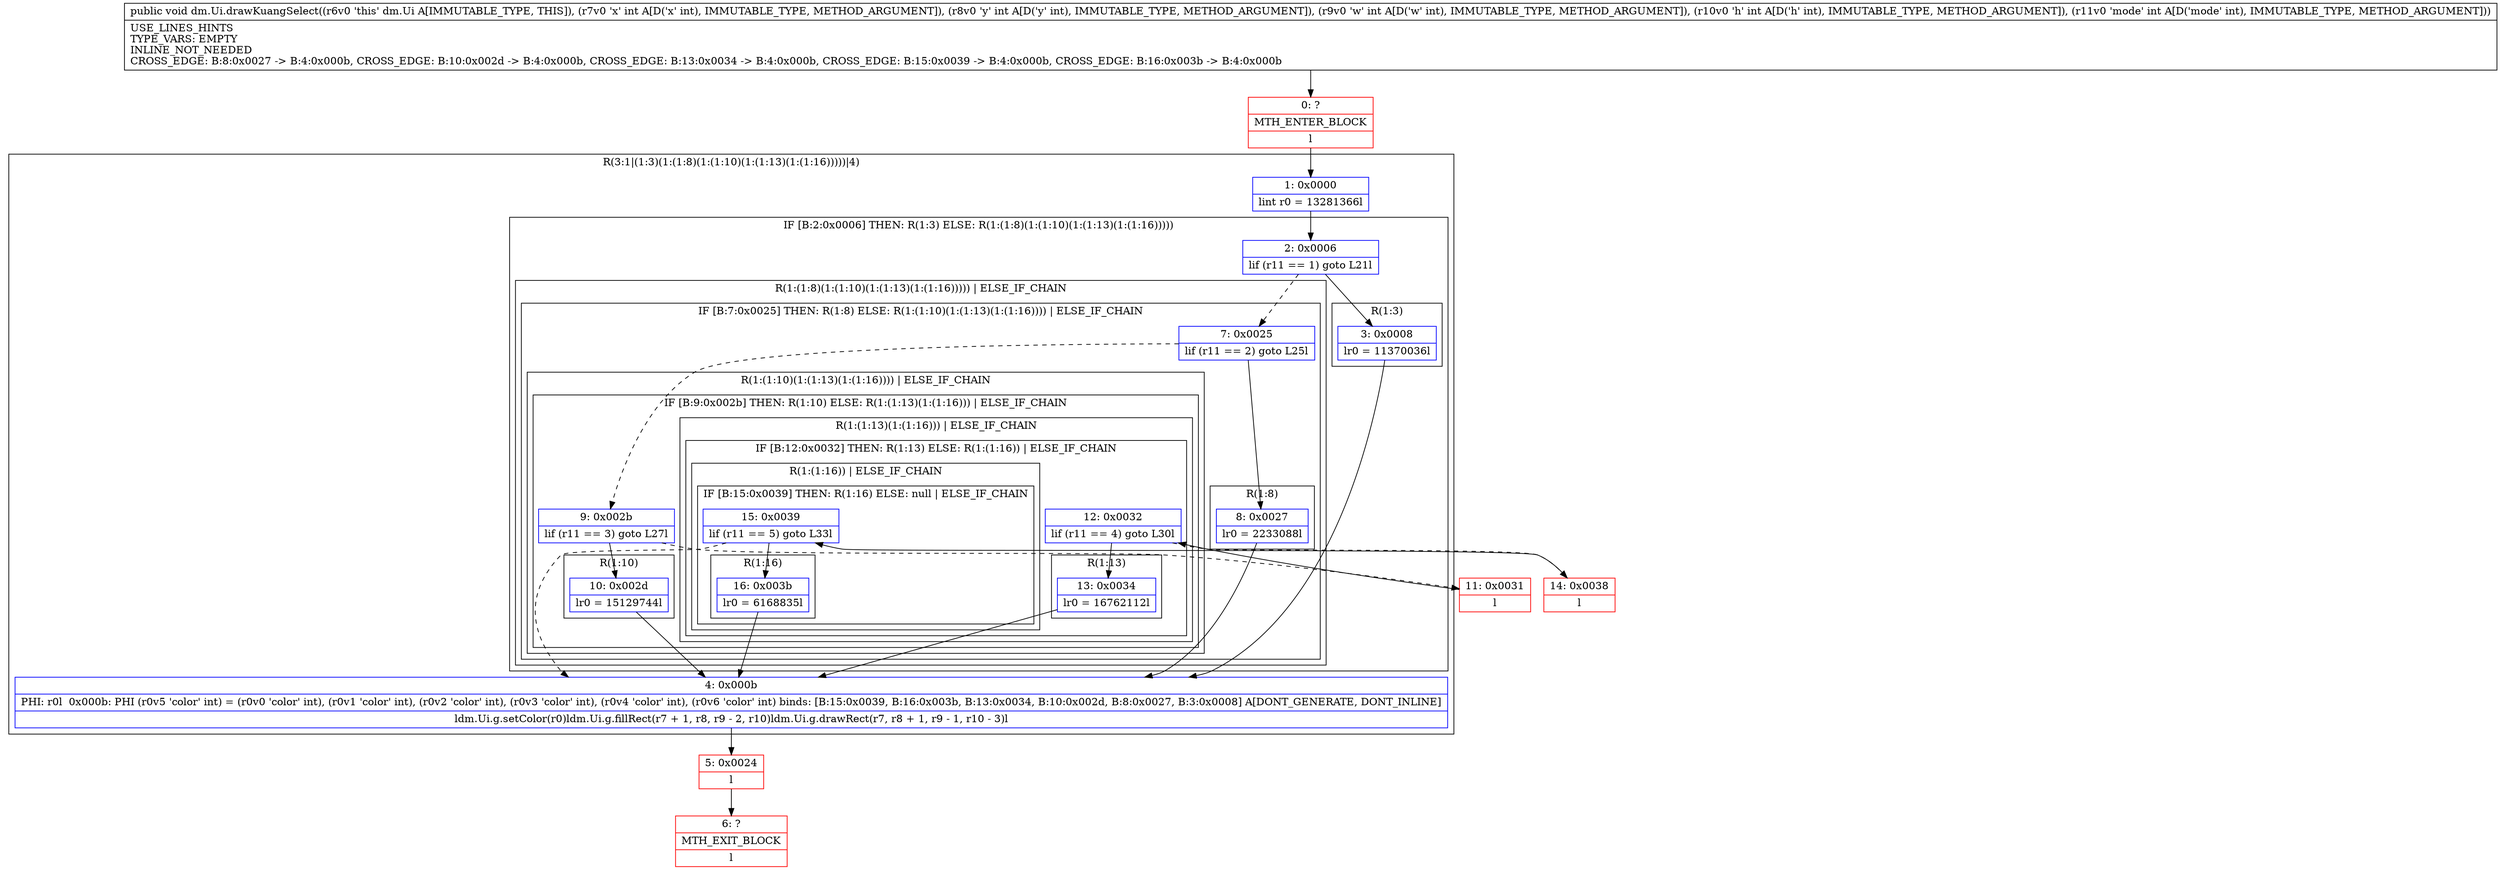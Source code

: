 digraph "CFG fordm.Ui.drawKuangSelect(IIIII)V" {
subgraph cluster_Region_260647748 {
label = "R(3:1|(1:3)(1:(1:8)(1:(1:10)(1:(1:13)(1:(1:16)))))|4)";
node [shape=record,color=blue];
Node_1 [shape=record,label="{1\:\ 0x0000|lint r0 = 13281366l}"];
subgraph cluster_IfRegion_1586999076 {
label = "IF [B:2:0x0006] THEN: R(1:3) ELSE: R(1:(1:8)(1:(1:10)(1:(1:13)(1:(1:16)))))";
node [shape=record,color=blue];
Node_2 [shape=record,label="{2\:\ 0x0006|lif (r11 == 1) goto L21l}"];
subgraph cluster_Region_642737444 {
label = "R(1:3)";
node [shape=record,color=blue];
Node_3 [shape=record,label="{3\:\ 0x0008|lr0 = 11370036l}"];
}
subgraph cluster_Region_971275488 {
label = "R(1:(1:8)(1:(1:10)(1:(1:13)(1:(1:16))))) | ELSE_IF_CHAIN\l";
node [shape=record,color=blue];
subgraph cluster_IfRegion_1709304072 {
label = "IF [B:7:0x0025] THEN: R(1:8) ELSE: R(1:(1:10)(1:(1:13)(1:(1:16)))) | ELSE_IF_CHAIN\l";
node [shape=record,color=blue];
Node_7 [shape=record,label="{7\:\ 0x0025|lif (r11 == 2) goto L25l}"];
subgraph cluster_Region_1954863974 {
label = "R(1:8)";
node [shape=record,color=blue];
Node_8 [shape=record,label="{8\:\ 0x0027|lr0 = 2233088l}"];
}
subgraph cluster_Region_604633927 {
label = "R(1:(1:10)(1:(1:13)(1:(1:16)))) | ELSE_IF_CHAIN\l";
node [shape=record,color=blue];
subgraph cluster_IfRegion_1199873645 {
label = "IF [B:9:0x002b] THEN: R(1:10) ELSE: R(1:(1:13)(1:(1:16))) | ELSE_IF_CHAIN\l";
node [shape=record,color=blue];
Node_9 [shape=record,label="{9\:\ 0x002b|lif (r11 == 3) goto L27l}"];
subgraph cluster_Region_848364923 {
label = "R(1:10)";
node [shape=record,color=blue];
Node_10 [shape=record,label="{10\:\ 0x002d|lr0 = 15129744l}"];
}
subgraph cluster_Region_1570629889 {
label = "R(1:(1:13)(1:(1:16))) | ELSE_IF_CHAIN\l";
node [shape=record,color=blue];
subgraph cluster_IfRegion_928965139 {
label = "IF [B:12:0x0032] THEN: R(1:13) ELSE: R(1:(1:16)) | ELSE_IF_CHAIN\l";
node [shape=record,color=blue];
Node_12 [shape=record,label="{12\:\ 0x0032|lif (r11 == 4) goto L30l}"];
subgraph cluster_Region_1989556869 {
label = "R(1:13)";
node [shape=record,color=blue];
Node_13 [shape=record,label="{13\:\ 0x0034|lr0 = 16762112l}"];
}
subgraph cluster_Region_1558639740 {
label = "R(1:(1:16)) | ELSE_IF_CHAIN\l";
node [shape=record,color=blue];
subgraph cluster_IfRegion_1072856699 {
label = "IF [B:15:0x0039] THEN: R(1:16) ELSE: null | ELSE_IF_CHAIN\l";
node [shape=record,color=blue];
Node_15 [shape=record,label="{15\:\ 0x0039|lif (r11 == 5) goto L33l}"];
subgraph cluster_Region_1637245419 {
label = "R(1:16)";
node [shape=record,color=blue];
Node_16 [shape=record,label="{16\:\ 0x003b|lr0 = 6168835l}"];
}
}
}
}
}
}
}
}
}
}
Node_4 [shape=record,label="{4\:\ 0x000b|PHI: r0l  0x000b: PHI (r0v5 'color' int) = (r0v0 'color' int), (r0v1 'color' int), (r0v2 'color' int), (r0v3 'color' int), (r0v4 'color' int), (r0v6 'color' int) binds: [B:15:0x0039, B:16:0x003b, B:13:0x0034, B:10:0x002d, B:8:0x0027, B:3:0x0008] A[DONT_GENERATE, DONT_INLINE]\l|ldm.Ui.g.setColor(r0)ldm.Ui.g.fillRect(r7 + 1, r8, r9 \- 2, r10)ldm.Ui.g.drawRect(r7, r8 + 1, r9 \- 1, r10 \- 3)l}"];
}
Node_0 [shape=record,color=red,label="{0\:\ ?|MTH_ENTER_BLOCK\l|l}"];
Node_5 [shape=record,color=red,label="{5\:\ 0x0024|l}"];
Node_6 [shape=record,color=red,label="{6\:\ ?|MTH_EXIT_BLOCK\l|l}"];
Node_11 [shape=record,color=red,label="{11\:\ 0x0031|l}"];
Node_14 [shape=record,color=red,label="{14\:\ 0x0038|l}"];
MethodNode[shape=record,label="{public void dm.Ui.drawKuangSelect((r6v0 'this' dm.Ui A[IMMUTABLE_TYPE, THIS]), (r7v0 'x' int A[D('x' int), IMMUTABLE_TYPE, METHOD_ARGUMENT]), (r8v0 'y' int A[D('y' int), IMMUTABLE_TYPE, METHOD_ARGUMENT]), (r9v0 'w' int A[D('w' int), IMMUTABLE_TYPE, METHOD_ARGUMENT]), (r10v0 'h' int A[D('h' int), IMMUTABLE_TYPE, METHOD_ARGUMENT]), (r11v0 'mode' int A[D('mode' int), IMMUTABLE_TYPE, METHOD_ARGUMENT]))  | USE_LINES_HINTS\lTYPE_VARS: EMPTY\lINLINE_NOT_NEEDED\lCROSS_EDGE: B:8:0x0027 \-\> B:4:0x000b, CROSS_EDGE: B:10:0x002d \-\> B:4:0x000b, CROSS_EDGE: B:13:0x0034 \-\> B:4:0x000b, CROSS_EDGE: B:15:0x0039 \-\> B:4:0x000b, CROSS_EDGE: B:16:0x003b \-\> B:4:0x000b\l}"];
MethodNode -> Node_0;
Node_1 -> Node_2;
Node_2 -> Node_3;
Node_2 -> Node_7[style=dashed];
Node_3 -> Node_4;
Node_7 -> Node_8;
Node_7 -> Node_9[style=dashed];
Node_8 -> Node_4;
Node_9 -> Node_10;
Node_9 -> Node_11[style=dashed];
Node_10 -> Node_4;
Node_12 -> Node_13;
Node_12 -> Node_14[style=dashed];
Node_13 -> Node_4;
Node_15 -> Node_4[style=dashed];
Node_15 -> Node_16;
Node_16 -> Node_4;
Node_4 -> Node_5;
Node_0 -> Node_1;
Node_5 -> Node_6;
Node_11 -> Node_12;
Node_14 -> Node_15;
}

